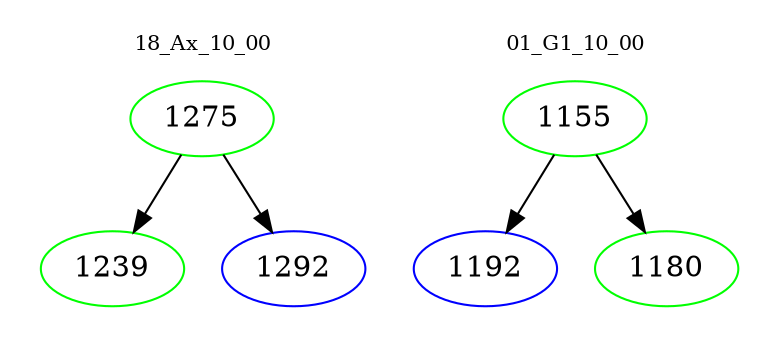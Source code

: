 digraph{
subgraph cluster_0 {
color = white
label = "18_Ax_10_00";
fontsize=10;
T0_1275 [label="1275", color="green"]
T0_1275 -> T0_1239 [color="black"]
T0_1239 [label="1239", color="green"]
T0_1275 -> T0_1292 [color="black"]
T0_1292 [label="1292", color="blue"]
}
subgraph cluster_1 {
color = white
label = "01_G1_10_00";
fontsize=10;
T1_1155 [label="1155", color="green"]
T1_1155 -> T1_1192 [color="black"]
T1_1192 [label="1192", color="blue"]
T1_1155 -> T1_1180 [color="black"]
T1_1180 [label="1180", color="green"]
}
}
